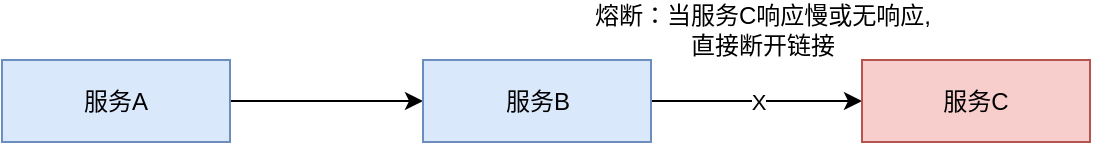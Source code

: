 <mxfile version="13.3.9" type="device"><diagram id="FV2LMjdu_5GJb4vdbu0n" name="Page-1"><mxGraphModel dx="1106" dy="564" grid="1" gridSize="10" guides="1" tooltips="1" connect="1" arrows="1" fold="1" page="1" pageScale="1" pageWidth="1169" pageHeight="1654" math="0" shadow="0"><root><mxCell id="0"/><mxCell id="1" parent="0"/><mxCell id="Mqdx5grHOjhnu_vOftWa-4" style="edgeStyle=orthogonalEdgeStyle;rounded=0;orthogonalLoop=1;jettySize=auto;html=1;" edge="1" parent="1" source="Mqdx5grHOjhnu_vOftWa-1" target="Mqdx5grHOjhnu_vOftWa-2"><mxGeometry relative="1" as="geometry"/></mxCell><mxCell id="Mqdx5grHOjhnu_vOftWa-1" value="服务A" style="rounded=0;whiteSpace=wrap;html=1;fillColor=#dae8fc;strokeColor=#6c8ebf;" vertex="1" parent="1"><mxGeometry x="260" y="230" width="114" height="41" as="geometry"/></mxCell><mxCell id="Mqdx5grHOjhnu_vOftWa-5" value="X" style="edgeStyle=orthogonalEdgeStyle;rounded=0;orthogonalLoop=1;jettySize=auto;html=1;" edge="1" parent="1" source="Mqdx5grHOjhnu_vOftWa-2" target="Mqdx5grHOjhnu_vOftWa-3"><mxGeometry relative="1" as="geometry"/></mxCell><mxCell id="Mqdx5grHOjhnu_vOftWa-2" value="服务B" style="rounded=0;whiteSpace=wrap;html=1;fillColor=#dae8fc;strokeColor=#6c8ebf;" vertex="1" parent="1"><mxGeometry x="470.5" y="230" width="114" height="41" as="geometry"/></mxCell><mxCell id="Mqdx5grHOjhnu_vOftWa-3" value="服务C" style="rounded=0;whiteSpace=wrap;html=1;fillColor=#f8cecc;strokeColor=#b85450;" vertex="1" parent="1"><mxGeometry x="690" y="230" width="114" height="41" as="geometry"/></mxCell><mxCell id="Mqdx5grHOjhnu_vOftWa-6" value="熔断：当服务C响应慢或无响应,&lt;br&gt;直接断开链接" style="text;html=1;align=center;verticalAlign=middle;resizable=0;points=[];autosize=1;" vertex="1" parent="1"><mxGeometry x="550" y="200" width="180" height="30" as="geometry"/></mxCell></root></mxGraphModel></diagram></mxfile>